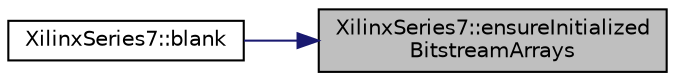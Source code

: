 digraph "XilinxSeries7::ensureInitializedBitstreamArrays"
{
 // INTERACTIVE_SVG=YES
 // LATEX_PDF_SIZE
  edge [fontname="Helvetica",fontsize="10",labelfontname="Helvetica",labelfontsize="10"];
  node [fontname="Helvetica",fontsize="10",shape=record];
  rankdir="RL";
  Node1 [label="XilinxSeries7::ensureInitialized\lBitstreamArrays",height=0.2,width=0.4,color="black", fillcolor="grey75", style="filled", fontcolor="black",tooltip=" "];
  Node1 -> Node2 [dir="back",color="midnightblue",fontsize="10",style="solid",fontname="Helvetica"];
  Node2 [label="XilinxSeries7::blank",height=0.2,width=0.4,color="black", fillcolor="white", style="filled",URL="$classXilinxSeries7.html#a7b5e5ff123d54639e4c3b2c03300c3f5",tooltip=" "];
}
